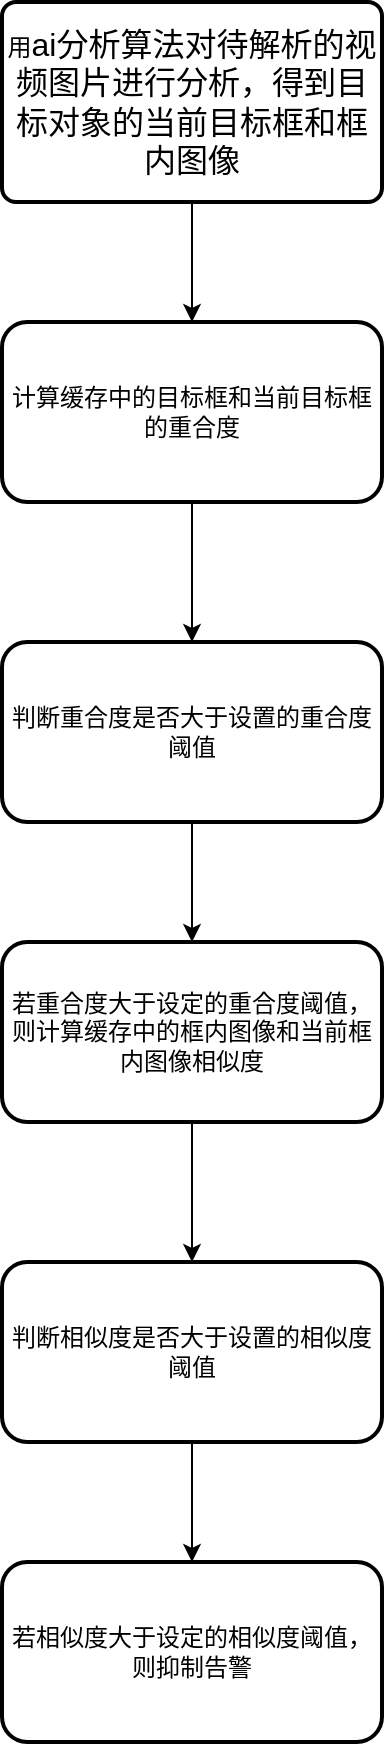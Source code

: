 <mxfile version="21.0.6" type="github">
  <diagram id="6a731a19-8d31-9384-78a2-239565b7b9f0" name="Page-1">
    <mxGraphModel dx="1434" dy="764" grid="1" gridSize="10" guides="1" tooltips="1" connect="1" arrows="1" fold="1" page="1" pageScale="1" pageWidth="1169" pageHeight="827" background="none" math="0" shadow="0">
      <root>
        <mxCell id="0" />
        <mxCell id="1" parent="0" />
        <mxCell id="QmTHaNAUQb4EER69Bt8--57" value="" style="edgeStyle=orthogonalEdgeStyle;rounded=0;orthogonalLoop=1;jettySize=auto;html=1;" edge="1" parent="1" source="QmTHaNAUQb4EER69Bt8--55" target="QmTHaNAUQb4EER69Bt8--56">
          <mxGeometry relative="1" as="geometry" />
        </mxCell>
        <mxCell id="QmTHaNAUQb4EER69Bt8--55" value="用&lt;span style=&quot;font-size:12.0pt;font-family:&amp;quot;Calibri&amp;quot;,sans-serif;mso-ascii-theme-font:&lt;br/&gt;minor-latin;mso-fareast-font-family:宋体;mso-fareast-theme-font:minor-fareast;&lt;br/&gt;mso-hansi-theme-font:minor-latin;mso-bidi-font-family:&amp;quot;Times New Roman&amp;quot;;&lt;br/&gt;mso-bidi-theme-font:minor-bidi;mso-ansi-language:EN-US;mso-fareast-language:&lt;br/&gt;ZH-CN;mso-bidi-language:AR-SA&quot; lang=&quot;EN-US&quot;&gt;ai&lt;/span&gt;&lt;span style=&quot;font-size:12.0pt;&lt;br/&gt;font-family:宋体;mso-ascii-font-family:Calibri;mso-ascii-theme-font:minor-latin;&lt;br/&gt;mso-fareast-theme-font:minor-fareast;mso-hansi-font-family:Calibri;mso-hansi-theme-font:&lt;br/&gt;minor-latin;mso-bidi-font-family:&amp;quot;Times New Roman&amp;quot;;mso-bidi-theme-font:minor-bidi;&lt;br/&gt;mso-ansi-language:EN-US;mso-fareast-language:ZH-CN;mso-bidi-language:AR-SA&quot;&gt;分析算法对待解析的视频图片进行分析，得到目标对象的当前目标框和框内图像&lt;/span&gt;" style="rounded=1;whiteSpace=wrap;html=1;absoluteArcSize=1;arcSize=14;strokeWidth=2;" vertex="1" parent="1">
          <mxGeometry x="480" y="540" width="190" height="100" as="geometry" />
        </mxCell>
        <mxCell id="QmTHaNAUQb4EER69Bt8--59" value="" style="edgeStyle=orthogonalEdgeStyle;rounded=0;orthogonalLoop=1;jettySize=auto;html=1;" edge="1" parent="1" source="QmTHaNAUQb4EER69Bt8--56" target="QmTHaNAUQb4EER69Bt8--58">
          <mxGeometry relative="1" as="geometry" />
        </mxCell>
        <mxCell id="QmTHaNAUQb4EER69Bt8--56" value="计算缓存中的目标框和当前目标框的重合度" style="whiteSpace=wrap;html=1;rounded=1;arcSize=14;strokeWidth=2;" vertex="1" parent="1">
          <mxGeometry x="480" y="700" width="190" height="90" as="geometry" />
        </mxCell>
        <mxCell id="QmTHaNAUQb4EER69Bt8--63" value="" style="edgeStyle=orthogonalEdgeStyle;rounded=0;orthogonalLoop=1;jettySize=auto;html=1;" edge="1" parent="1" source="QmTHaNAUQb4EER69Bt8--58" target="QmTHaNAUQb4EER69Bt8--62">
          <mxGeometry relative="1" as="geometry" />
        </mxCell>
        <mxCell id="QmTHaNAUQb4EER69Bt8--58" value="判断重合度是否大于设置的重合度阈值" style="whiteSpace=wrap;html=1;rounded=1;arcSize=14;strokeWidth=2;" vertex="1" parent="1">
          <mxGeometry x="480" y="860" width="190" height="90" as="geometry" />
        </mxCell>
        <mxCell id="QmTHaNAUQb4EER69Bt8--66" value="" style="edgeStyle=orthogonalEdgeStyle;rounded=0;orthogonalLoop=1;jettySize=auto;html=1;" edge="1" parent="1" source="QmTHaNAUQb4EER69Bt8--62" target="QmTHaNAUQb4EER69Bt8--65">
          <mxGeometry relative="1" as="geometry" />
        </mxCell>
        <mxCell id="QmTHaNAUQb4EER69Bt8--62" value="若重合度大于设定的重合度阈值，则计算缓存中的框内图像和当前框内图像相似度" style="whiteSpace=wrap;html=1;rounded=1;arcSize=14;strokeWidth=2;" vertex="1" parent="1">
          <mxGeometry x="480" y="1010" width="190" height="90" as="geometry" />
        </mxCell>
        <mxCell id="QmTHaNAUQb4EER69Bt8--69" value="" style="edgeStyle=orthogonalEdgeStyle;rounded=0;orthogonalLoop=1;jettySize=auto;html=1;" edge="1" parent="1" source="QmTHaNAUQb4EER69Bt8--65" target="QmTHaNAUQb4EER69Bt8--68">
          <mxGeometry relative="1" as="geometry" />
        </mxCell>
        <mxCell id="QmTHaNAUQb4EER69Bt8--65" value="判断相似度是否大于设置的相似度阈值" style="whiteSpace=wrap;html=1;rounded=1;arcSize=14;strokeWidth=2;" vertex="1" parent="1">
          <mxGeometry x="480" y="1170" width="190" height="90" as="geometry" />
        </mxCell>
        <mxCell id="QmTHaNAUQb4EER69Bt8--68" value="若相似度大于设定的相似度阈值，则抑制告警" style="whiteSpace=wrap;html=1;rounded=1;arcSize=14;strokeWidth=2;" vertex="1" parent="1">
          <mxGeometry x="480" y="1320" width="190" height="90" as="geometry" />
        </mxCell>
      </root>
    </mxGraphModel>
  </diagram>
</mxfile>
